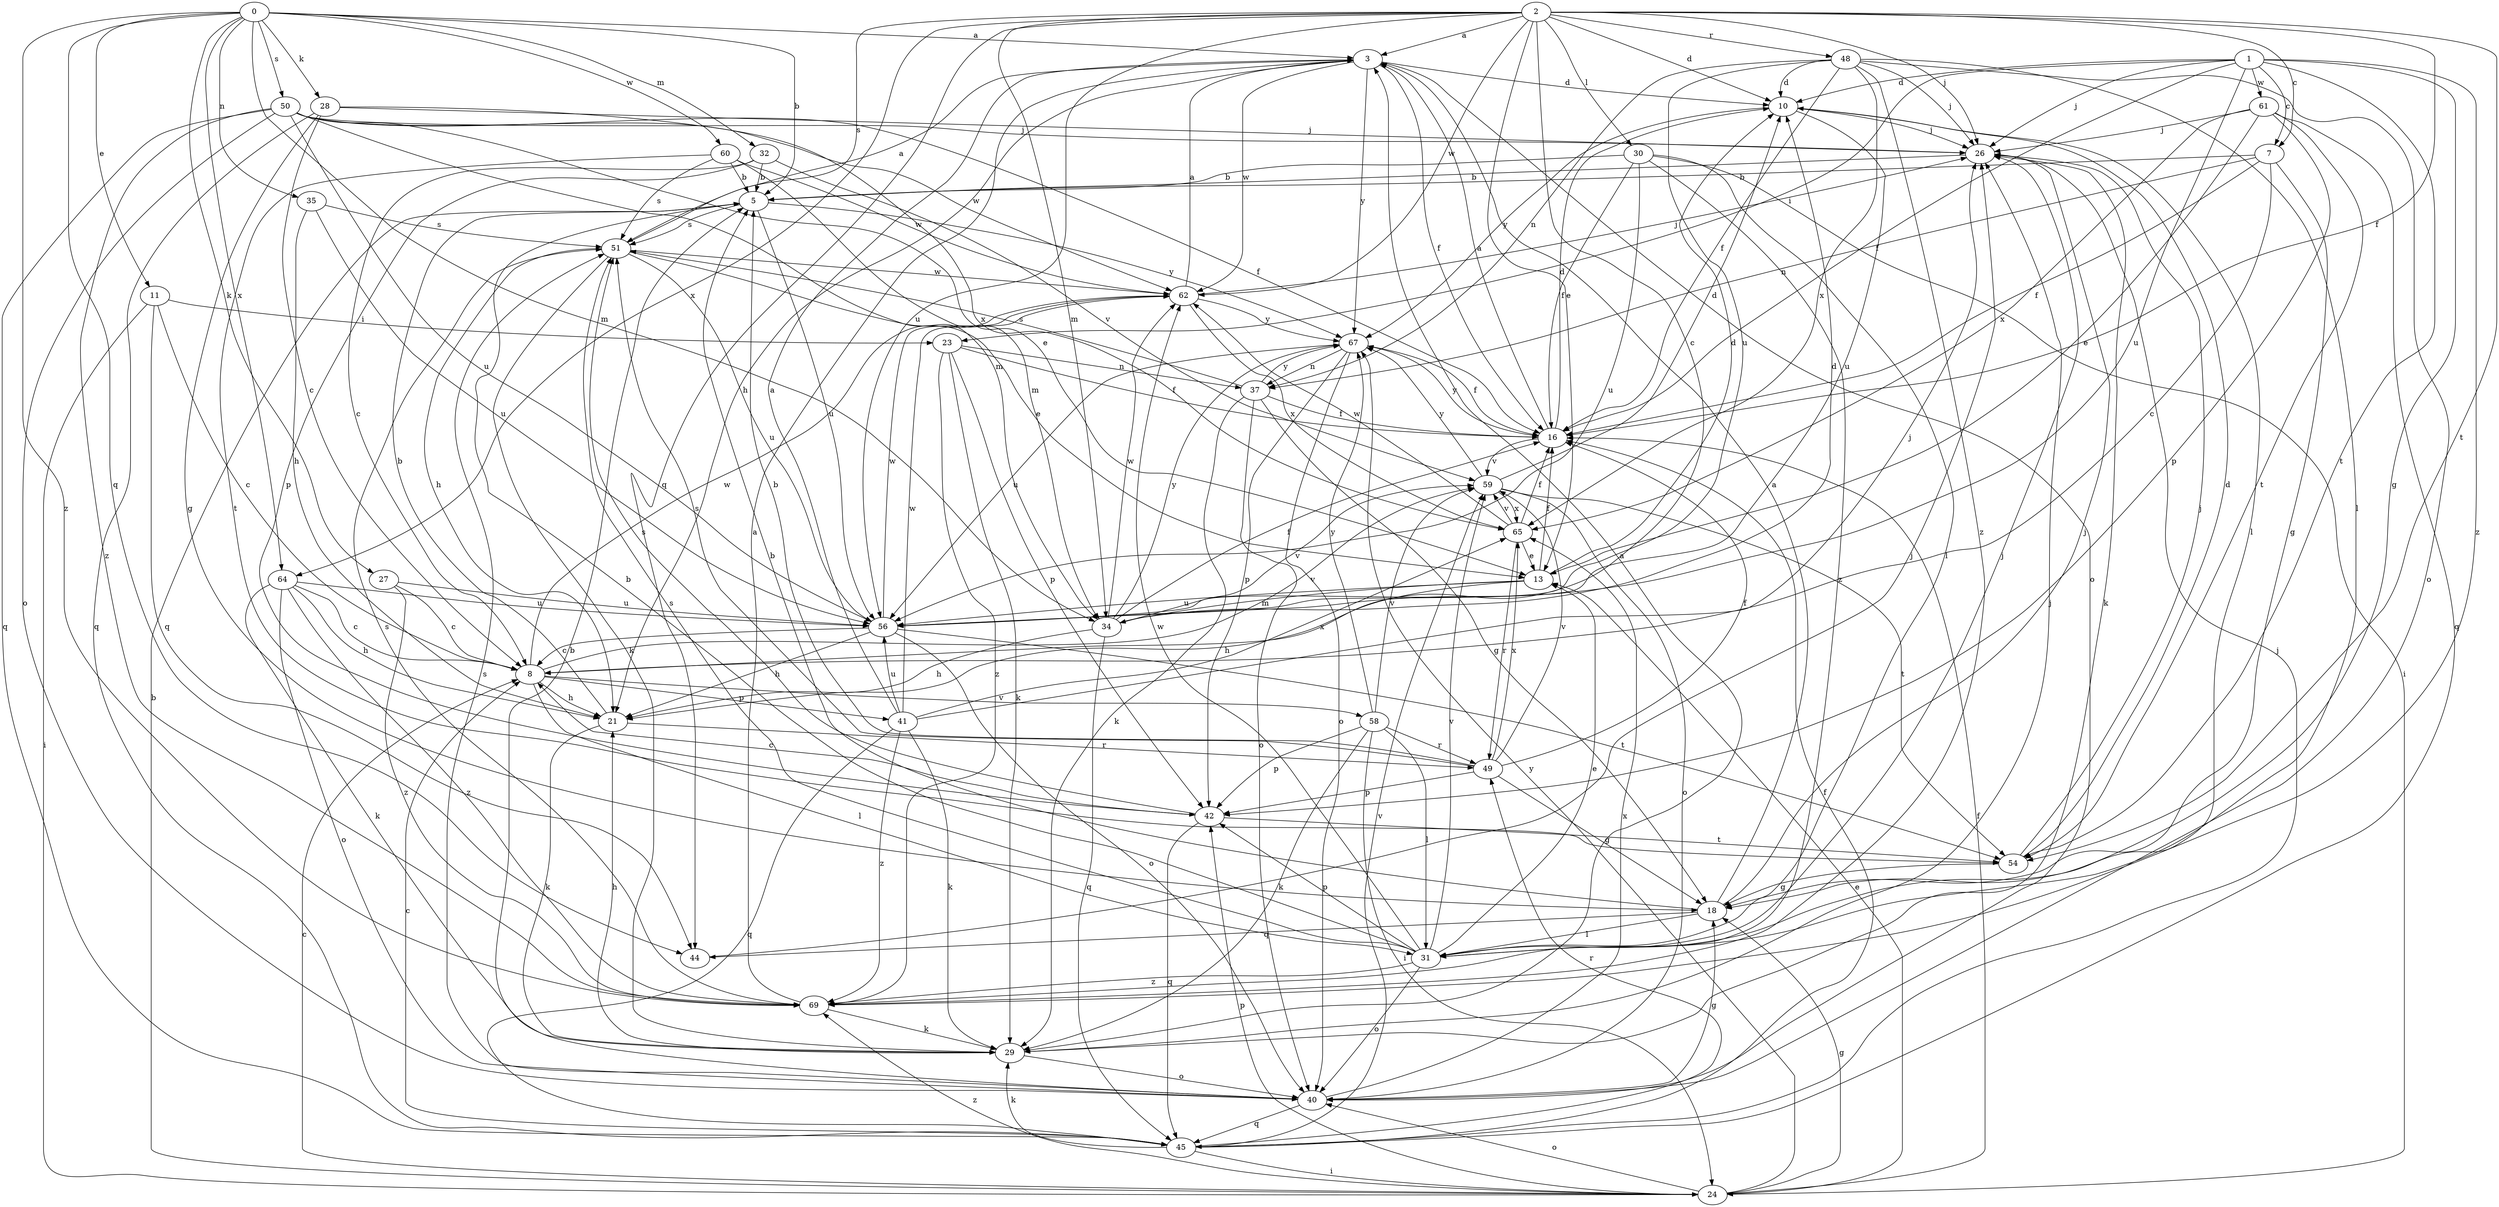 strict digraph  {
0;
1;
2;
3;
5;
7;
8;
10;
11;
13;
16;
18;
21;
23;
24;
26;
27;
28;
29;
30;
31;
32;
34;
35;
37;
40;
41;
42;
44;
45;
48;
49;
50;
51;
54;
56;
58;
59;
60;
61;
62;
64;
65;
67;
69;
0 -> 3  [label=a];
0 -> 5  [label=b];
0 -> 11  [label=e];
0 -> 27  [label=k];
0 -> 28  [label=k];
0 -> 32  [label=m];
0 -> 34  [label=m];
0 -> 35  [label=n];
0 -> 44  [label=q];
0 -> 50  [label=s];
0 -> 60  [label=w];
0 -> 64  [label=x];
0 -> 69  [label=z];
1 -> 7  [label=c];
1 -> 10  [label=d];
1 -> 16  [label=f];
1 -> 18  [label=g];
1 -> 23  [label=i];
1 -> 26  [label=j];
1 -> 54  [label=t];
1 -> 56  [label=u];
1 -> 61  [label=w];
1 -> 69  [label=z];
2 -> 3  [label=a];
2 -> 7  [label=c];
2 -> 8  [label=c];
2 -> 10  [label=d];
2 -> 13  [label=e];
2 -> 16  [label=f];
2 -> 26  [label=j];
2 -> 30  [label=l];
2 -> 34  [label=m];
2 -> 44  [label=q];
2 -> 48  [label=r];
2 -> 51  [label=s];
2 -> 54  [label=t];
2 -> 56  [label=u];
2 -> 62  [label=w];
2 -> 64  [label=x];
3 -> 10  [label=d];
3 -> 16  [label=f];
3 -> 21  [label=h];
3 -> 40  [label=o];
3 -> 62  [label=w];
3 -> 67  [label=y];
5 -> 51  [label=s];
5 -> 56  [label=u];
5 -> 67  [label=y];
7 -> 5  [label=b];
7 -> 8  [label=c];
7 -> 16  [label=f];
7 -> 18  [label=g];
7 -> 37  [label=n];
8 -> 21  [label=h];
8 -> 31  [label=l];
8 -> 41  [label=p];
8 -> 58  [label=v];
8 -> 59  [label=v];
8 -> 62  [label=w];
10 -> 26  [label=j];
10 -> 31  [label=l];
10 -> 56  [label=u];
10 -> 67  [label=y];
11 -> 8  [label=c];
11 -> 23  [label=i];
11 -> 24  [label=i];
11 -> 44  [label=q];
13 -> 10  [label=d];
13 -> 16  [label=f];
13 -> 21  [label=h];
13 -> 34  [label=m];
13 -> 56  [label=u];
16 -> 3  [label=a];
16 -> 10  [label=d];
16 -> 59  [label=v];
16 -> 67  [label=y];
18 -> 3  [label=a];
18 -> 5  [label=b];
18 -> 26  [label=j];
18 -> 31  [label=l];
18 -> 44  [label=q];
21 -> 5  [label=b];
21 -> 29  [label=k];
21 -> 49  [label=r];
23 -> 16  [label=f];
23 -> 29  [label=k];
23 -> 37  [label=n];
23 -> 42  [label=p];
23 -> 69  [label=z];
24 -> 5  [label=b];
24 -> 8  [label=c];
24 -> 13  [label=e];
24 -> 16  [label=f];
24 -> 18  [label=g];
24 -> 40  [label=o];
24 -> 42  [label=p];
24 -> 67  [label=y];
24 -> 69  [label=z];
26 -> 5  [label=b];
26 -> 29  [label=k];
27 -> 8  [label=c];
27 -> 56  [label=u];
27 -> 69  [label=z];
28 -> 8  [label=c];
28 -> 18  [label=g];
28 -> 26  [label=j];
28 -> 45  [label=q];
28 -> 65  [label=x];
29 -> 3  [label=a];
29 -> 21  [label=h];
29 -> 26  [label=j];
29 -> 40  [label=o];
30 -> 5  [label=b];
30 -> 16  [label=f];
30 -> 24  [label=i];
30 -> 31  [label=l];
30 -> 56  [label=u];
30 -> 69  [label=z];
31 -> 5  [label=b];
31 -> 13  [label=e];
31 -> 26  [label=j];
31 -> 40  [label=o];
31 -> 42  [label=p];
31 -> 51  [label=s];
31 -> 59  [label=v];
31 -> 62  [label=w];
31 -> 69  [label=z];
32 -> 5  [label=b];
32 -> 8  [label=c];
32 -> 42  [label=p];
32 -> 59  [label=v];
34 -> 10  [label=d];
34 -> 16  [label=f];
34 -> 21  [label=h];
34 -> 45  [label=q];
34 -> 59  [label=v];
34 -> 62  [label=w];
34 -> 67  [label=y];
35 -> 21  [label=h];
35 -> 51  [label=s];
35 -> 56  [label=u];
37 -> 16  [label=f];
37 -> 18  [label=g];
37 -> 29  [label=k];
37 -> 40  [label=o];
37 -> 51  [label=s];
37 -> 67  [label=y];
40 -> 5  [label=b];
40 -> 18  [label=g];
40 -> 45  [label=q];
40 -> 51  [label=s];
40 -> 65  [label=x];
41 -> 3  [label=a];
41 -> 26  [label=j];
41 -> 29  [label=k];
41 -> 45  [label=q];
41 -> 56  [label=u];
41 -> 62  [label=w];
41 -> 65  [label=x];
41 -> 69  [label=z];
42 -> 8  [label=c];
42 -> 45  [label=q];
42 -> 51  [label=s];
42 -> 54  [label=t];
44 -> 26  [label=j];
45 -> 8  [label=c];
45 -> 16  [label=f];
45 -> 24  [label=i];
45 -> 26  [label=j];
45 -> 29  [label=k];
45 -> 49  [label=r];
45 -> 59  [label=v];
48 -> 10  [label=d];
48 -> 16  [label=f];
48 -> 26  [label=j];
48 -> 31  [label=l];
48 -> 37  [label=n];
48 -> 40  [label=o];
48 -> 56  [label=u];
48 -> 65  [label=x];
48 -> 69  [label=z];
49 -> 5  [label=b];
49 -> 16  [label=f];
49 -> 18  [label=g];
49 -> 42  [label=p];
49 -> 51  [label=s];
49 -> 59  [label=v];
49 -> 65  [label=x];
50 -> 13  [label=e];
50 -> 16  [label=f];
50 -> 26  [label=j];
50 -> 34  [label=m];
50 -> 40  [label=o];
50 -> 45  [label=q];
50 -> 56  [label=u];
50 -> 62  [label=w];
50 -> 69  [label=z];
51 -> 3  [label=a];
51 -> 13  [label=e];
51 -> 21  [label=h];
51 -> 29  [label=k];
51 -> 56  [label=u];
51 -> 62  [label=w];
54 -> 10  [label=d];
54 -> 18  [label=g];
54 -> 26  [label=j];
56 -> 8  [label=c];
56 -> 21  [label=h];
56 -> 40  [label=o];
56 -> 54  [label=t];
56 -> 62  [label=w];
58 -> 24  [label=i];
58 -> 29  [label=k];
58 -> 31  [label=l];
58 -> 42  [label=p];
58 -> 49  [label=r];
58 -> 59  [label=v];
58 -> 67  [label=y];
59 -> 10  [label=d];
59 -> 40  [label=o];
59 -> 54  [label=t];
59 -> 65  [label=x];
59 -> 67  [label=y];
60 -> 5  [label=b];
60 -> 34  [label=m];
60 -> 51  [label=s];
60 -> 54  [label=t];
60 -> 62  [label=w];
61 -> 13  [label=e];
61 -> 26  [label=j];
61 -> 42  [label=p];
61 -> 45  [label=q];
61 -> 54  [label=t];
61 -> 65  [label=x];
62 -> 3  [label=a];
62 -> 26  [label=j];
62 -> 65  [label=x];
62 -> 67  [label=y];
64 -> 8  [label=c];
64 -> 21  [label=h];
64 -> 29  [label=k];
64 -> 40  [label=o];
64 -> 56  [label=u];
64 -> 69  [label=z];
65 -> 13  [label=e];
65 -> 16  [label=f];
65 -> 49  [label=r];
65 -> 59  [label=v];
65 -> 62  [label=w];
67 -> 16  [label=f];
67 -> 37  [label=n];
67 -> 40  [label=o];
67 -> 42  [label=p];
67 -> 56  [label=u];
69 -> 3  [label=a];
69 -> 29  [label=k];
69 -> 51  [label=s];
}
